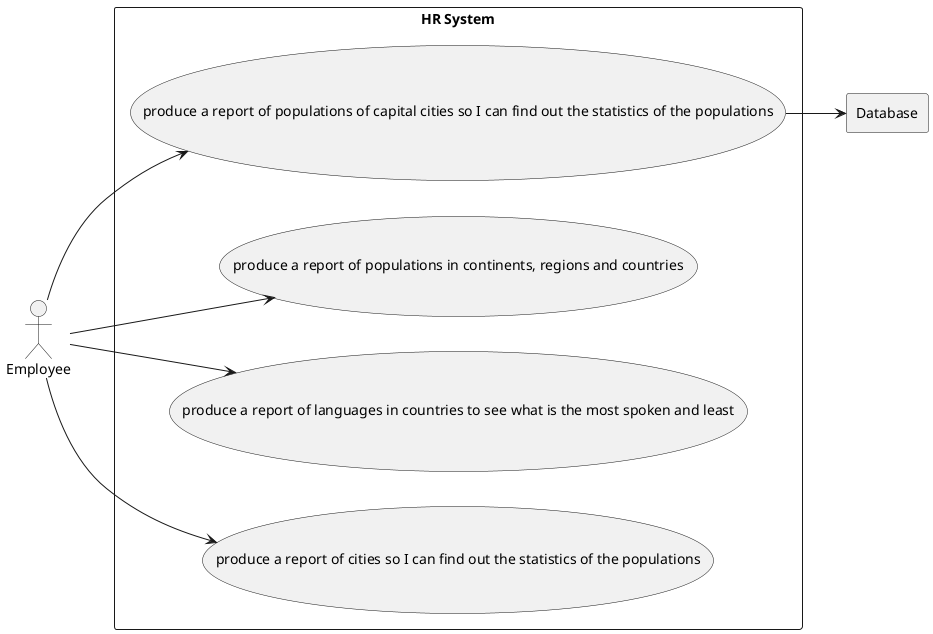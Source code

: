 @startuml

'default
left to right direction
actor Employee
rectangle Database

rectangle "HR System" {

    usecase UC4 as "produce a report of populations of capital cities so I can find out the statistics of the populations"
    usecase UC5 as "produce a report of populations in continents, regions and countries"
    usecase UC6 as "produce a report of languages in countries to see what is the most spoken and least"
    usecase UC7 as "produce a report of cities so I can find out the statistics of the populations"


    Employee --> UC4
    UC4 --> Database
    Employee --> UC5
    Employee --> UC6
    Employee --> UC7

}
@enduml